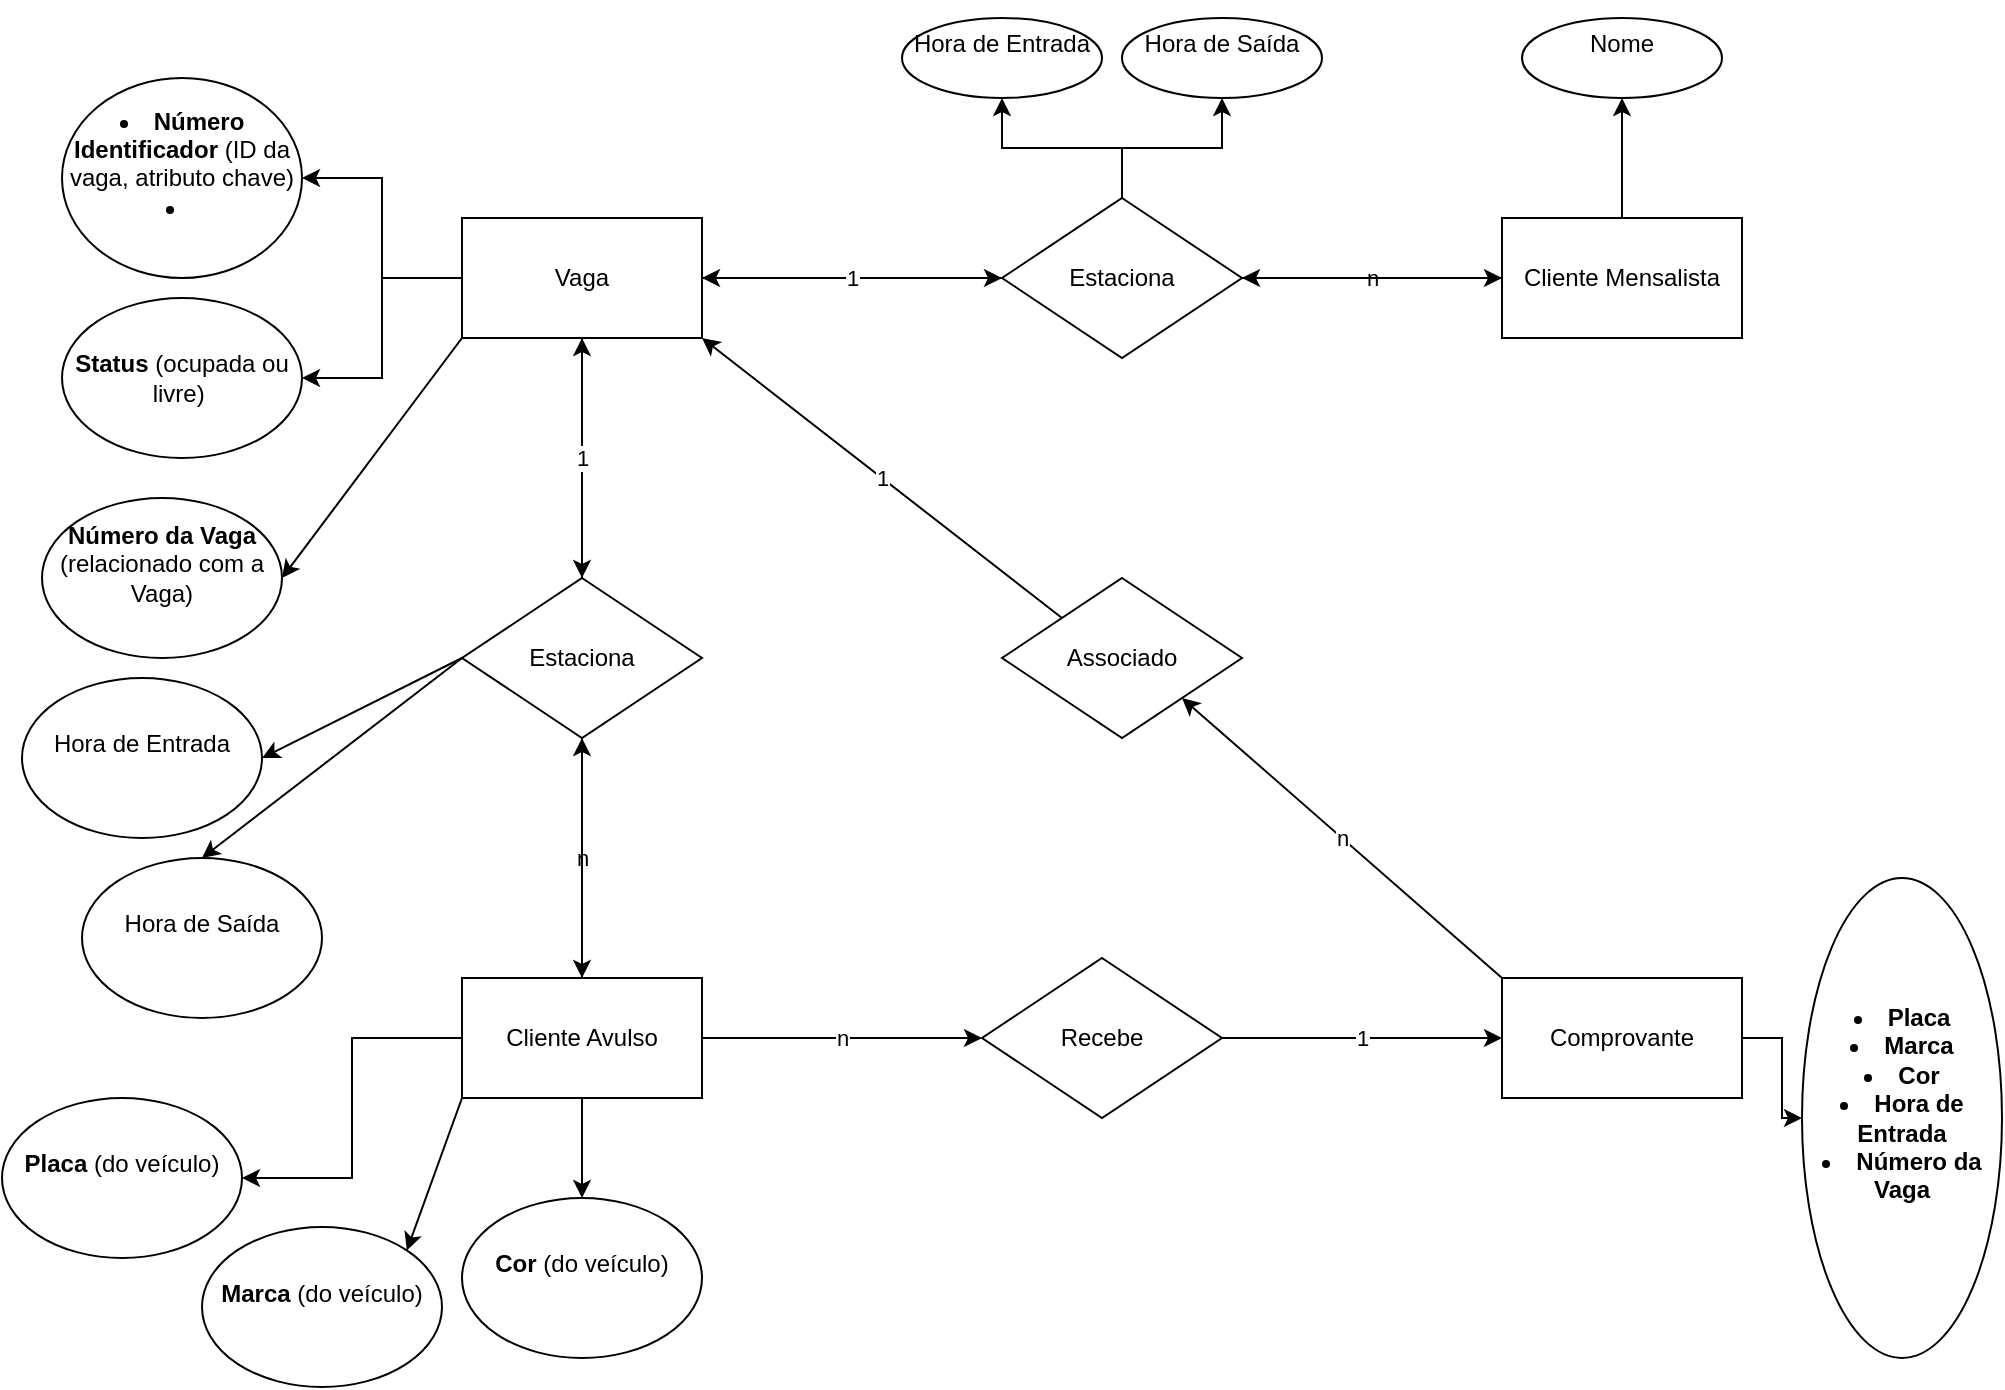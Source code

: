 <mxfile version="24.7.7">
  <diagram name="Página-1" id="B3MdRlalbWH9o5HeJAMA">
    <mxGraphModel dx="1707" dy="1637" grid="1" gridSize="10" guides="1" tooltips="1" connect="1" arrows="1" fold="1" page="1" pageScale="1" pageWidth="827" pageHeight="1169" math="0" shadow="0">
      <root>
        <mxCell id="0" />
        <mxCell id="1" parent="0" />
        <mxCell id="NTVHaXBXKGluItQp6yTx-47" style="edgeStyle=orthogonalEdgeStyle;rounded=0;orthogonalLoop=1;jettySize=auto;html=1;" edge="1" parent="1" source="NTVHaXBXKGluItQp6yTx-2" target="NTVHaXBXKGluItQp6yTx-45">
          <mxGeometry relative="1" as="geometry" />
        </mxCell>
        <mxCell id="NTVHaXBXKGluItQp6yTx-50" style="edgeStyle=orthogonalEdgeStyle;rounded=0;orthogonalLoop=1;jettySize=auto;html=1;entryX=1;entryY=0.5;entryDx=0;entryDy=0;" edge="1" parent="1" source="NTVHaXBXKGluItQp6yTx-2" target="NTVHaXBXKGluItQp6yTx-49">
          <mxGeometry relative="1" as="geometry" />
        </mxCell>
        <mxCell id="NTVHaXBXKGluItQp6yTx-66" style="edgeStyle=orthogonalEdgeStyle;rounded=0;orthogonalLoop=1;jettySize=auto;html=1;entryX=0.5;entryY=0;entryDx=0;entryDy=0;" edge="1" parent="1" source="NTVHaXBXKGluItQp6yTx-2" target="NTVHaXBXKGluItQp6yTx-29">
          <mxGeometry relative="1" as="geometry" />
        </mxCell>
        <mxCell id="NTVHaXBXKGluItQp6yTx-68" style="edgeStyle=orthogonalEdgeStyle;rounded=0;orthogonalLoop=1;jettySize=auto;html=1;entryX=0;entryY=0.5;entryDx=0;entryDy=0;" edge="1" parent="1" source="NTVHaXBXKGluItQp6yTx-2" target="NTVHaXBXKGluItQp6yTx-7">
          <mxGeometry relative="1" as="geometry" />
        </mxCell>
        <mxCell id="NTVHaXBXKGluItQp6yTx-2" value="Vaga" style="rounded=0;whiteSpace=wrap;html=1;" vertex="1" parent="1">
          <mxGeometry x="40" y="80" width="120" height="60" as="geometry" />
        </mxCell>
        <mxCell id="NTVHaXBXKGluItQp6yTx-30" value="n" style="edgeStyle=orthogonalEdgeStyle;rounded=0;orthogonalLoop=1;jettySize=auto;html=1;exitX=0.5;exitY=0;exitDx=0;exitDy=0;entryX=0.5;entryY=1;entryDx=0;entryDy=0;" edge="1" parent="1" source="NTVHaXBXKGluItQp6yTx-3" target="NTVHaXBXKGluItQp6yTx-29">
          <mxGeometry relative="1" as="geometry" />
        </mxCell>
        <mxCell id="NTVHaXBXKGluItQp6yTx-34" value="n" style="edgeStyle=orthogonalEdgeStyle;rounded=0;orthogonalLoop=1;jettySize=auto;html=1;exitX=1;exitY=0.5;exitDx=0;exitDy=0;" edge="1" parent="1" source="NTVHaXBXKGluItQp6yTx-3" target="NTVHaXBXKGluItQp6yTx-12">
          <mxGeometry relative="1" as="geometry" />
        </mxCell>
        <mxCell id="NTVHaXBXKGluItQp6yTx-59" style="edgeStyle=orthogonalEdgeStyle;rounded=0;orthogonalLoop=1;jettySize=auto;html=1;exitX=0;exitY=0.5;exitDx=0;exitDy=0;entryX=1;entryY=0.5;entryDx=0;entryDy=0;" edge="1" parent="1" source="NTVHaXBXKGluItQp6yTx-3" target="NTVHaXBXKGluItQp6yTx-51">
          <mxGeometry relative="1" as="geometry" />
        </mxCell>
        <mxCell id="NTVHaXBXKGluItQp6yTx-60" style="edgeStyle=orthogonalEdgeStyle;rounded=0;orthogonalLoop=1;jettySize=auto;html=1;exitX=0.5;exitY=1;exitDx=0;exitDy=0;" edge="1" parent="1" source="NTVHaXBXKGluItQp6yTx-3" target="NTVHaXBXKGluItQp6yTx-54">
          <mxGeometry relative="1" as="geometry">
            <Array as="points">
              <mxPoint x="100" y="520" />
              <mxPoint x="100" y="520" />
            </Array>
          </mxGeometry>
        </mxCell>
        <mxCell id="NTVHaXBXKGluItQp6yTx-3" value="Cliente Avulso" style="rounded=0;whiteSpace=wrap;html=1;" vertex="1" parent="1">
          <mxGeometry x="40" y="460" width="120" height="60" as="geometry" />
        </mxCell>
        <mxCell id="NTVHaXBXKGluItQp6yTx-32" value="n" style="edgeStyle=orthogonalEdgeStyle;rounded=0;orthogonalLoop=1;jettySize=auto;html=1;exitX=0;exitY=0.5;exitDx=0;exitDy=0;entryX=1;entryY=0.5;entryDx=0;entryDy=0;" edge="1" parent="1" source="NTVHaXBXKGluItQp6yTx-5" target="NTVHaXBXKGluItQp6yTx-7">
          <mxGeometry relative="1" as="geometry" />
        </mxCell>
        <mxCell id="NTVHaXBXKGluItQp6yTx-72" style="edgeStyle=orthogonalEdgeStyle;rounded=0;orthogonalLoop=1;jettySize=auto;html=1;entryX=0.5;entryY=1;entryDx=0;entryDy=0;" edge="1" parent="1" source="NTVHaXBXKGluItQp6yTx-5" target="NTVHaXBXKGluItQp6yTx-71">
          <mxGeometry relative="1" as="geometry" />
        </mxCell>
        <mxCell id="NTVHaXBXKGluItQp6yTx-5" value="Cliente Mensalista" style="rounded=0;whiteSpace=wrap;html=1;" vertex="1" parent="1">
          <mxGeometry x="560" y="80" width="120" height="60" as="geometry" />
        </mxCell>
        <mxCell id="NTVHaXBXKGluItQp6yTx-78" style="edgeStyle=orthogonalEdgeStyle;rounded=0;orthogonalLoop=1;jettySize=auto;html=1;entryX=0;entryY=0.5;entryDx=0;entryDy=0;" edge="1" parent="1" source="NTVHaXBXKGluItQp6yTx-6" target="NTVHaXBXKGluItQp6yTx-77">
          <mxGeometry relative="1" as="geometry" />
        </mxCell>
        <mxCell id="NTVHaXBXKGluItQp6yTx-6" value="Comprovante" style="rounded=0;whiteSpace=wrap;html=1;" vertex="1" parent="1">
          <mxGeometry x="560" y="460" width="120" height="60" as="geometry" />
        </mxCell>
        <mxCell id="NTVHaXBXKGluItQp6yTx-33" value="1" style="edgeStyle=orthogonalEdgeStyle;rounded=0;orthogonalLoop=1;jettySize=auto;html=1;exitX=0;exitY=0.5;exitDx=0;exitDy=0;entryX=1;entryY=0.5;entryDx=0;entryDy=0;" edge="1" parent="1" source="NTVHaXBXKGluItQp6yTx-7" target="NTVHaXBXKGluItQp6yTx-2">
          <mxGeometry relative="1" as="geometry" />
        </mxCell>
        <mxCell id="NTVHaXBXKGluItQp6yTx-69" style="edgeStyle=orthogonalEdgeStyle;rounded=0;orthogonalLoop=1;jettySize=auto;html=1;exitX=1;exitY=0.5;exitDx=0;exitDy=0;entryX=0;entryY=0.5;entryDx=0;entryDy=0;" edge="1" parent="1" source="NTVHaXBXKGluItQp6yTx-7" target="NTVHaXBXKGluItQp6yTx-5">
          <mxGeometry relative="1" as="geometry" />
        </mxCell>
        <mxCell id="NTVHaXBXKGluItQp6yTx-75" style="edgeStyle=orthogonalEdgeStyle;rounded=0;orthogonalLoop=1;jettySize=auto;html=1;" edge="1" parent="1" source="NTVHaXBXKGluItQp6yTx-7" target="NTVHaXBXKGluItQp6yTx-74">
          <mxGeometry relative="1" as="geometry" />
        </mxCell>
        <mxCell id="NTVHaXBXKGluItQp6yTx-76" style="edgeStyle=orthogonalEdgeStyle;rounded=0;orthogonalLoop=1;jettySize=auto;html=1;" edge="1" parent="1" source="NTVHaXBXKGluItQp6yTx-7" target="NTVHaXBXKGluItQp6yTx-73">
          <mxGeometry relative="1" as="geometry" />
        </mxCell>
        <mxCell id="NTVHaXBXKGluItQp6yTx-7" value="Estaciona" style="rhombus;whiteSpace=wrap;html=1;" vertex="1" parent="1">
          <mxGeometry x="310" y="70" width="120" height="80" as="geometry" />
        </mxCell>
        <mxCell id="NTVHaXBXKGluItQp6yTx-35" value="1" style="edgeStyle=orthogonalEdgeStyle;rounded=0;orthogonalLoop=1;jettySize=auto;html=1;exitX=1;exitY=0.5;exitDx=0;exitDy=0;entryX=0;entryY=0.5;entryDx=0;entryDy=0;" edge="1" parent="1" source="NTVHaXBXKGluItQp6yTx-12" target="NTVHaXBXKGluItQp6yTx-6">
          <mxGeometry relative="1" as="geometry" />
        </mxCell>
        <mxCell id="NTVHaXBXKGluItQp6yTx-12" value="Recebe" style="rhombus;whiteSpace=wrap;html=1;" vertex="1" parent="1">
          <mxGeometry x="300" y="450" width="120" height="80" as="geometry" />
        </mxCell>
        <mxCell id="NTVHaXBXKGluItQp6yTx-14" value="Associado" style="rhombus;whiteSpace=wrap;html=1;" vertex="1" parent="1">
          <mxGeometry x="310" y="260" width="120" height="80" as="geometry" />
        </mxCell>
        <mxCell id="NTVHaXBXKGluItQp6yTx-31" value="1" style="edgeStyle=orthogonalEdgeStyle;rounded=0;orthogonalLoop=1;jettySize=auto;html=1;exitX=0.5;exitY=0;exitDx=0;exitDy=0;entryX=0.5;entryY=1;entryDx=0;entryDy=0;" edge="1" parent="1" source="NTVHaXBXKGluItQp6yTx-29" target="NTVHaXBXKGluItQp6yTx-2">
          <mxGeometry relative="1" as="geometry" />
        </mxCell>
        <mxCell id="NTVHaXBXKGluItQp6yTx-65" style="edgeStyle=orthogonalEdgeStyle;rounded=0;orthogonalLoop=1;jettySize=auto;html=1;exitX=0;exitY=0.5;exitDx=0;exitDy=0;" edge="1" parent="1" source="NTVHaXBXKGluItQp6yTx-29">
          <mxGeometry relative="1" as="geometry">
            <mxPoint x="40" y="300" as="targetPoint" />
          </mxGeometry>
        </mxCell>
        <mxCell id="NTVHaXBXKGluItQp6yTx-67" style="edgeStyle=orthogonalEdgeStyle;rounded=0;orthogonalLoop=1;jettySize=auto;html=1;" edge="1" parent="1" source="NTVHaXBXKGluItQp6yTx-29" target="NTVHaXBXKGluItQp6yTx-3">
          <mxGeometry relative="1" as="geometry" />
        </mxCell>
        <mxCell id="NTVHaXBXKGluItQp6yTx-29" value="Estaciona" style="rhombus;whiteSpace=wrap;html=1;" vertex="1" parent="1">
          <mxGeometry x="40" y="260" width="120" height="80" as="geometry" />
        </mxCell>
        <mxCell id="NTVHaXBXKGluItQp6yTx-36" value="n" style="endArrow=classic;html=1;rounded=0;exitX=0;exitY=0;exitDx=0;exitDy=0;entryX=1;entryY=1;entryDx=0;entryDy=0;" edge="1" parent="1" source="NTVHaXBXKGluItQp6yTx-6" target="NTVHaXBXKGluItQp6yTx-14">
          <mxGeometry width="50" height="50" relative="1" as="geometry">
            <mxPoint x="380" y="320" as="sourcePoint" />
            <mxPoint x="430" y="270" as="targetPoint" />
          </mxGeometry>
        </mxCell>
        <mxCell id="NTVHaXBXKGluItQp6yTx-37" value="1" style="endArrow=classic;html=1;rounded=0;exitX=0;exitY=0;exitDx=0;exitDy=0;entryX=1;entryY=1;entryDx=0;entryDy=0;" edge="1" parent="1" source="NTVHaXBXKGluItQp6yTx-14" target="NTVHaXBXKGluItQp6yTx-2">
          <mxGeometry width="50" height="50" relative="1" as="geometry">
            <mxPoint x="380" y="320" as="sourcePoint" />
            <mxPoint x="430" y="270" as="targetPoint" />
          </mxGeometry>
        </mxCell>
        <mxCell id="NTVHaXBXKGluItQp6yTx-41" style="edgeStyle=orthogonalEdgeStyle;rounded=0;orthogonalLoop=1;jettySize=auto;html=1;exitX=0.5;exitY=1;exitDx=0;exitDy=0;" edge="1" parent="1">
          <mxGeometry relative="1" as="geometry">
            <mxPoint x="-90" y="150" as="sourcePoint" />
            <mxPoint x="-90" y="150" as="targetPoint" />
          </mxGeometry>
        </mxCell>
        <mxCell id="NTVHaXBXKGluItQp6yTx-45" value="&#xa;&lt;li&gt;&lt;strong&gt;Número Identificador&lt;/strong&gt; (ID da vaga, atributo chave)&lt;/li&gt;&lt;li&gt;&lt;/li&gt;&#xa;&#xa;" style="ellipse;whiteSpace=wrap;html=1;" vertex="1" parent="1">
          <mxGeometry x="-160" y="10" width="120" height="100" as="geometry" />
        </mxCell>
        <mxCell id="NTVHaXBXKGluItQp6yTx-49" value="&lt;strong&gt;Status&lt;/strong&gt; (ocupada ou livre)&amp;nbsp;" style="ellipse;whiteSpace=wrap;html=1;" vertex="1" parent="1">
          <mxGeometry x="-160" y="120" width="120" height="80" as="geometry" />
        </mxCell>
        <mxCell id="NTVHaXBXKGluItQp6yTx-51" value="&#xa;&lt;strong&gt;Placa&lt;/strong&gt; (do veículo)&#xa;&#xa;" style="ellipse;whiteSpace=wrap;html=1;" vertex="1" parent="1">
          <mxGeometry x="-190" y="520" width="120" height="80" as="geometry" />
        </mxCell>
        <mxCell id="NTVHaXBXKGluItQp6yTx-53" value="&#xa;&lt;strong&gt;Marca&lt;/strong&gt; (do veículo)&#xa;&#xa;" style="ellipse;whiteSpace=wrap;html=1;" vertex="1" parent="1">
          <mxGeometry x="-90" y="584.5" width="120" height="80" as="geometry" />
        </mxCell>
        <mxCell id="NTVHaXBXKGluItQp6yTx-54" value="&#xa;&lt;strong&gt;Cor&lt;/strong&gt; (do veículo)&#xa;&#xa;" style="ellipse;whiteSpace=wrap;html=1;" vertex="1" parent="1">
          <mxGeometry x="40" y="570" width="120" height="80" as="geometry" />
        </mxCell>
        <mxCell id="NTVHaXBXKGluItQp6yTx-55" value="&#xa;Hora de Saída&#xa;&#xa;" style="ellipse;whiteSpace=wrap;html=1;" vertex="1" parent="1">
          <mxGeometry x="-150" y="400" width="120" height="80" as="geometry" />
        </mxCell>
        <mxCell id="NTVHaXBXKGluItQp6yTx-56" value="&#xa;Hora de Entrada&#xa;&#xa;" style="ellipse;whiteSpace=wrap;html=1;" vertex="1" parent="1">
          <mxGeometry x="-180" y="310" width="120" height="80" as="geometry" />
        </mxCell>
        <mxCell id="NTVHaXBXKGluItQp6yTx-57" value="&#xa;&lt;strong&gt;Número da Vaga&lt;/strong&gt; (relacionado com a Vaga)&#xa;&#xa;" style="ellipse;whiteSpace=wrap;html=1;" vertex="1" parent="1">
          <mxGeometry x="-170" y="220" width="120" height="80" as="geometry" />
        </mxCell>
        <mxCell id="NTVHaXBXKGluItQp6yTx-61" value="" style="endArrow=classic;html=1;rounded=0;entryX=1;entryY=0;entryDx=0;entryDy=0;exitX=0;exitY=1;exitDx=0;exitDy=0;" edge="1" parent="1" source="NTVHaXBXKGluItQp6yTx-3" target="NTVHaXBXKGluItQp6yTx-53">
          <mxGeometry width="50" height="50" relative="1" as="geometry">
            <mxPoint x="-20" y="570" as="sourcePoint" />
            <mxPoint x="30" y="520" as="targetPoint" />
          </mxGeometry>
        </mxCell>
        <mxCell id="NTVHaXBXKGluItQp6yTx-62" value="" style="endArrow=classic;html=1;rounded=0;entryX=0.5;entryY=0;entryDx=0;entryDy=0;exitX=0;exitY=0.5;exitDx=0;exitDy=0;" edge="1" parent="1" source="NTVHaXBXKGluItQp6yTx-29" target="NTVHaXBXKGluItQp6yTx-55">
          <mxGeometry width="50" height="50" relative="1" as="geometry">
            <mxPoint x="-10" y="600" as="sourcePoint" />
            <mxPoint x="40" y="550" as="targetPoint" />
          </mxGeometry>
        </mxCell>
        <mxCell id="NTVHaXBXKGluItQp6yTx-63" value="" style="endArrow=classic;html=1;rounded=0;exitX=0;exitY=0.5;exitDx=0;exitDy=0;entryX=1;entryY=0.5;entryDx=0;entryDy=0;" edge="1" parent="1" source="NTVHaXBXKGluItQp6yTx-29" target="NTVHaXBXKGluItQp6yTx-56">
          <mxGeometry width="50" height="50" relative="1" as="geometry">
            <mxPoint x="-120" y="595" as="sourcePoint" />
            <mxPoint x="-10" y="540" as="targetPoint" />
          </mxGeometry>
        </mxCell>
        <mxCell id="NTVHaXBXKGluItQp6yTx-64" value="" style="endArrow=classic;html=1;rounded=0;entryX=1;entryY=0.5;entryDx=0;entryDy=0;exitX=0;exitY=1;exitDx=0;exitDy=0;" edge="1" parent="1" source="NTVHaXBXKGluItQp6yTx-2" target="NTVHaXBXKGluItQp6yTx-57">
          <mxGeometry width="50" height="50" relative="1" as="geometry">
            <mxPoint x="-20" y="440" as="sourcePoint" />
            <mxPoint x="30" y="390" as="targetPoint" />
          </mxGeometry>
        </mxCell>
        <mxCell id="NTVHaXBXKGluItQp6yTx-71" value="&#xa;Nome&#xa;&#xa;" style="ellipse;whiteSpace=wrap;html=1;align=center;" vertex="1" parent="1">
          <mxGeometry x="570" y="-20" width="100" height="40" as="geometry" />
        </mxCell>
        <mxCell id="NTVHaXBXKGluItQp6yTx-73" value="&#xa;Hora de Saída&#xa;&#xa;" style="ellipse;whiteSpace=wrap;html=1;align=center;" vertex="1" parent="1">
          <mxGeometry x="370" y="-20" width="100" height="40" as="geometry" />
        </mxCell>
        <mxCell id="NTVHaXBXKGluItQp6yTx-74" value="&#xa;Hora de Entrada&#xa;&#xa;" style="ellipse;whiteSpace=wrap;html=1;align=center;" vertex="1" parent="1">
          <mxGeometry x="260" y="-20" width="100" height="40" as="geometry" />
        </mxCell>
        <mxCell id="NTVHaXBXKGluItQp6yTx-77" value="&#xa;&lt;li&gt;&lt;strong&gt;Placa&lt;/strong&gt;&lt;/li&gt;&lt;li&gt;&lt;strong&gt;Marca&lt;/strong&gt;&lt;/li&gt;&lt;li&gt;&lt;strong&gt;Cor&lt;/strong&gt;&lt;/li&gt;&lt;li&gt;&lt;strong&gt;Hora de Entrada&lt;/strong&gt;&lt;/li&gt;&lt;li&gt;&lt;strong&gt;Número da Vaga&lt;/strong&gt;&lt;/li&gt;&#xa;&#xa;" style="ellipse;whiteSpace=wrap;html=1;align=center;" vertex="1" parent="1">
          <mxGeometry x="710" y="410" width="100" height="240" as="geometry" />
        </mxCell>
      </root>
    </mxGraphModel>
  </diagram>
</mxfile>
